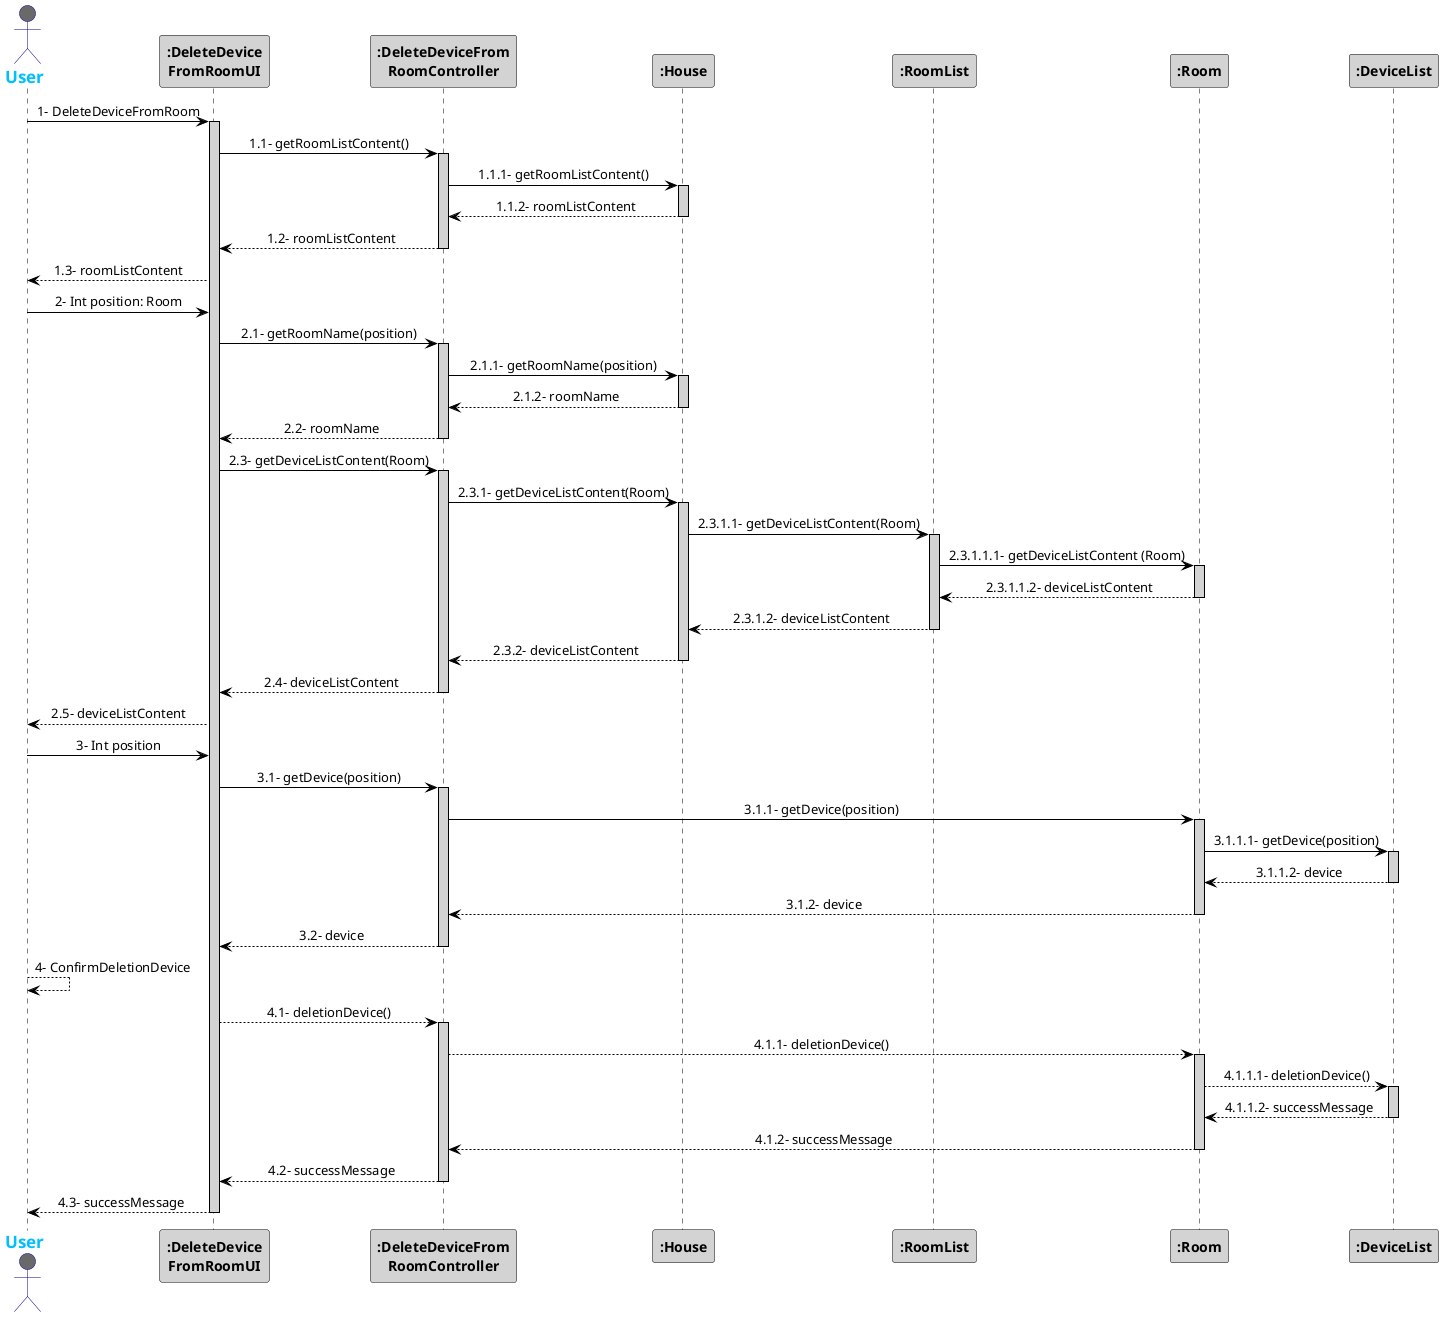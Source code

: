 @startuml
skinparam sequenceMessageAlign center
skinparam sequence {
	ArrowColor Black
	ActorBorderColor DarkBlue
	LifeLineBorderColor black
	LifeLineBackgroundColor LightGrey

	ParticipantBorderColor Black
	ParticipantBackgroundColor LightGrey
	ParticipantFontStyle Bold

	ActorBackgroundColor DimGrey
	ActorFontColor DeepSkyBlue
	ActorFontStyle Bold
	ActorFontSize 17
	ActorFontName Aapex
}

actor User
User -> ":DeleteDevice\nFromRoomUI": 1- DeleteDeviceFromRoom
activate ":DeleteDevice\nFromRoomUI"
":DeleteDevice\nFromRoomUI" -> ":DeleteDeviceFrom\nRoomController": 1.1- getRoomListContent()
activate ":DeleteDeviceFrom\nRoomController"
":DeleteDeviceFrom\nRoomController" -> ":House": 1.1.1- getRoomListContent()
activate ":House"

":DeleteDeviceFrom\nRoomController" <-- ":House": 1.1.2- roomListContent
deactivate ":House"
":DeleteDevice\nFromRoomUI" <-- ":DeleteDeviceFrom\nRoomController": 1.2- roomListContent
deactivate ":DeleteDeviceFrom\nRoomController"
User <-- ":DeleteDevice\nFromRoomUI": 1.3- roomListContent

User -> ":DeleteDevice\nFromRoomUI": 2- Int position: Room
":DeleteDevice\nFromRoomUI" -> ":DeleteDeviceFrom\nRoomController": 2.1- getRoomName(position)
activate ":DeleteDeviceFrom\nRoomController"
":DeleteDeviceFrom\nRoomController" -> ":House": 2.1.1- getRoomName(position)
activate ":House"
":DeleteDeviceFrom\nRoomController" <-- ":House": 2.1.2- roomName
deactivate ":House"
":DeleteDevice\nFromRoomUI" <-- ":DeleteDeviceFrom\nRoomController": 2.2- roomName
deactivate ":DeleteDeviceFrom\nRoomController"


":DeleteDevice\nFromRoomUI" -> ":DeleteDeviceFrom\nRoomController": 2.3- getDeviceListContent(Room)
activate ":DeleteDeviceFrom\nRoomController"
":DeleteDeviceFrom\nRoomController" -> ":House": 2.3.1- getDeviceListContent(Room)
activate ":House"
":House" -> ":RoomList": 2.3.1.1- getDeviceListContent(Room)
activate ":RoomList"
":RoomList" -> ":Room": 2.3.1.1.1- getDeviceListContent (Room)
activate ":Room"
":RoomList" <-- ":Room": 2.3.1.1.2- deviceListContent
deactivate ":Room"
":House" <-- ":RoomList":  2.3.1.2- deviceListContent
deactivate ":RoomList"
":DeleteDeviceFrom\nRoomController" <-- ":House": 2.3.2- deviceListContent
deactivate ":House"
":DeleteDevice\nFromRoomUI" <-- ":DeleteDeviceFrom\nRoomController": 2.4- deviceListContent
deactivate ":DeleteDeviceFrom\nRoomController"
User <-- ":DeleteDevice\nFromRoomUI": 2.5- deviceListContent

User -> ":DeleteDevice\nFromRoomUI": 3- Int position
":DeleteDevice\nFromRoomUI" -> ":DeleteDeviceFrom\nRoomController": 3.1- getDevice(position)
activate ":DeleteDeviceFrom\nRoomController"
":DeleteDeviceFrom\nRoomController" -> ":Room": 3.1.1- getDevice(position)
activate ":Room"
":Room" -> ":DeviceList": 3.1.1.1- getDevice(position)
activate ":DeviceList"
":Room" <-- ":DeviceList": 3.1.1.2- device
deactivate ":DeviceList"
":DeleteDeviceFrom\nRoomController" <-- ":Room": 3.1.2- device
deactivate ":Room"
":DeleteDevice\nFromRoomUI" <-- ":DeleteDeviceFrom\nRoomController": 3.2- device
deactivate ":DeleteDeviceFrom\nRoomController"

User --> User: 4- ConfirmDeletionDevice
":DeleteDevice\nFromRoomUI" --> ":DeleteDeviceFrom\nRoomController": 4.1- deletionDevice()
activate ":DeleteDeviceFrom\nRoomController"
":DeleteDeviceFrom\nRoomController" --> ":Room": 4.1.1- deletionDevice()
activate ":Room"
":Room" --> ":DeviceList": 4.1.1.1- deletionDevice()
activate ":DeviceList"
":Room" <-- ":DeviceList": 4.1.1.2- successMessage
deactivate ":DeviceList"
":DeleteDeviceFrom\nRoomController" <-- ":Room": 4.1.2- successMessage
deactivate ":Room"
":DeleteDevice\nFromRoomUI" <-- ":DeleteDeviceFrom\nRoomController": 4.2- successMessage
deactivate ":DeleteDeviceFrom\nRoomController"
User <-- ":DeleteDevice\nFromRoomUI": 4.3- successMessage
deactivate ":DeleteDevice\nFromRoomUI"

@enduml
